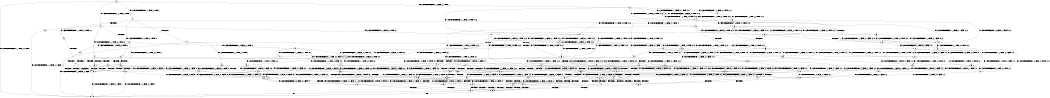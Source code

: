 digraph BCG {
size = "7, 10.5";
center = TRUE;
node [shape = circle];
0 [peripheries = 2];
0 -> 1 [label = "EX !0 !ATOMIC_EXCH_BRANCH (1, +1, TRUE, +0, 2, TRUE) !::"];
0 -> 2 [label = "EX !1 !ATOMIC_EXCH_BRANCH (2, +1, TRUE, +0, 2, TRUE) !::"];
0 -> 3 [label = "EX !2 !ATOMIC_EXCH_BRANCH (1, +0, FALSE, +0, 1, TRUE) !::"];
0 -> 4 [label = "EX !0 !ATOMIC_EXCH_BRANCH (1, +1, TRUE, +0, 2, TRUE) !::"];
2 -> 5 [label = "EX !0 !ATOMIC_EXCH_BRANCH (1, +1, TRUE, +0, 2, TRUE) !:0:1:"];
2 -> 6 [label = "TERMINATE !1"];
2 -> 7 [label = "EX !2 !ATOMIC_EXCH_BRANCH (1, +0, FALSE, +0, 1, TRUE) !:0:1:"];
2 -> 8 [label = "EX !0 !ATOMIC_EXCH_BRANCH (1, +1, TRUE, +0, 2, TRUE) !:0:1:"];
3 -> 9 [label = "EX !2 !ATOMIC_EXCH_BRANCH (1, +0, FALSE, +0, 1, TRUE) !:0:1:2:"];
3 -> 10 [label = "EX !1 !ATOMIC_EXCH_BRANCH (2, +1, TRUE, +0, 2, TRUE) !:0:1:2:"];
3 -> 11 [label = "EX !0 !ATOMIC_EXCH_BRANCH (1, +1, TRUE, +0, 2, TRUE) !:0:1:2:"];
3 -> 12 [label = "EX !2 !ATOMIC_EXCH_BRANCH (1, +0, FALSE, +0, 1, TRUE) !:0:1:2:"];
4 -> 13 [label = "TERMINATE !0"];
4 -> 14 [label = "TERMINATE !0"];
4 -> 15 [label = "EX !1 !ATOMIC_EXCH_BRANCH (2, +1, TRUE, +0, 2, TRUE) !:0:"];
4 -> 16 [label = "EX !2 !ATOMIC_EXCH_BRANCH (1, +0, FALSE, +0, 1, FALSE) !:0:"];
5 -> 17 [label = "TERMINATE !0"];
6 -> 18 [label = "EX !0 !ATOMIC_EXCH_BRANCH (1, +1, TRUE, +0, 2, TRUE) !:0:"];
6 -> 19 [label = "EX !2 !ATOMIC_EXCH_BRANCH (1, +0, FALSE, +0, 1, TRUE) !:0:"];
6 -> 20 [label = "EX !0 !ATOMIC_EXCH_BRANCH (1, +1, TRUE, +0, 2, TRUE) !:0:"];
7 -> 21 [label = "EX !2 !ATOMIC_EXCH_BRANCH (1, +0, FALSE, +0, 1, TRUE) !:0:1:2:"];
7 -> 22 [label = "TERMINATE !1"];
7 -> 23 [label = "EX !0 !ATOMIC_EXCH_BRANCH (1, +1, TRUE, +0, 2, TRUE) !:0:1:2:"];
7 -> 24 [label = "EX !2 !ATOMIC_EXCH_BRANCH (1, +0, FALSE, +0, 1, TRUE) !:0:1:2:"];
8 -> 17 [label = "TERMINATE !0"];
8 -> 25 [label = "TERMINATE !1"];
8 -> 26 [label = "TERMINATE !0"];
8 -> 27 [label = "EX !2 !ATOMIC_EXCH_BRANCH (1, +0, FALSE, +0, 1, FALSE) !:0:1:"];
9 -> 28 [label = "EX !0 !ATOMIC_EXCH_BRANCH (1, +1, TRUE, +0, 2, TRUE) !:0:1:2:"];
10 -> 21 [label = "EX !2 !ATOMIC_EXCH_BRANCH (1, +0, FALSE, +0, 1, TRUE) !:0:1:2:"];
10 -> 22 [label = "TERMINATE !1"];
10 -> 23 [label = "EX !0 !ATOMIC_EXCH_BRANCH (1, +1, TRUE, +0, 2, TRUE) !:0:1:2:"];
10 -> 24 [label = "EX !2 !ATOMIC_EXCH_BRANCH (1, +0, FALSE, +0, 1, TRUE) !:0:1:2:"];
11 -> 29 [label = "EX !2 !ATOMIC_EXCH_BRANCH (1, +0, FALSE, +0, 1, FALSE) !:0:1:2:"];
11 -> 30 [label = "TERMINATE !0"];
11 -> 31 [label = "EX !1 !ATOMIC_EXCH_BRANCH (2, +1, TRUE, +0, 2, TRUE) !:0:1:2:"];
11 -> 32 [label = "EX !2 !ATOMIC_EXCH_BRANCH (1, +0, FALSE, +0, 1, FALSE) !:0:1:2:"];
12 -> 28 [label = "EX !0 !ATOMIC_EXCH_BRANCH (1, +1, TRUE, +0, 2, TRUE) !:0:1:2:"];
12 -> 10 [label = "EX !1 !ATOMIC_EXCH_BRANCH (2, +1, TRUE, +0, 2, TRUE) !:0:1:2:"];
12 -> 11 [label = "EX !0 !ATOMIC_EXCH_BRANCH (1, +1, TRUE, +0, 2, TRUE) !:0:1:2:"];
12 -> 12 [label = "EX !2 !ATOMIC_EXCH_BRANCH (1, +0, FALSE, +0, 1, TRUE) !:0:1:2:"];
13 -> 1 [label = "EX !2 !ATOMIC_EXCH_BRANCH (1, +0, FALSE, +0, 1, FALSE) !::"];
14 -> 1 [label = "EX !2 !ATOMIC_EXCH_BRANCH (1, +0, FALSE, +0, 1, FALSE) !::"];
14 -> 33 [label = "EX !1 !ATOMIC_EXCH_BRANCH (2, +1, TRUE, +0, 2, TRUE) !::"];
14 -> 34 [label = "EX !2 !ATOMIC_EXCH_BRANCH (1, +0, FALSE, +0, 1, FALSE) !::"];
15 -> 17 [label = "TERMINATE !0"];
15 -> 25 [label = "TERMINATE !1"];
15 -> 26 [label = "TERMINATE !0"];
15 -> 27 [label = "EX !2 !ATOMIC_EXCH_BRANCH (1, +0, FALSE, +0, 1, FALSE) !:0:1:"];
16 -> 35 [label = "EX !2 !ATOMIC_EXCH_BRANCH (2, +0, FALSE, +0, 1, TRUE) !:0:1:2:"];
16 -> 36 [label = "TERMINATE !0"];
16 -> 37 [label = "EX !1 !ATOMIC_EXCH_BRANCH (2, +1, TRUE, +0, 2, TRUE) !:0:1:2:"];
16 -> 38 [label = "EX !2 !ATOMIC_EXCH_BRANCH (2, +0, FALSE, +0, 1, TRUE) !:0:1:2:"];
17 -> 39 [label = "TERMINATE !1"];
18 -> 39 [label = "TERMINATE !0"];
19 -> 40 [label = "EX !2 !ATOMIC_EXCH_BRANCH (1, +0, FALSE, +0, 1, TRUE) !:0:2:"];
19 -> 41 [label = "EX !0 !ATOMIC_EXCH_BRANCH (1, +1, TRUE, +0, 2, TRUE) !:0:2:"];
19 -> 42 [label = "EX !2 !ATOMIC_EXCH_BRANCH (1, +0, FALSE, +0, 1, TRUE) !:0:2:"];
20 -> 39 [label = "TERMINATE !0"];
20 -> 43 [label = "TERMINATE !0"];
20 -> 44 [label = "EX !2 !ATOMIC_EXCH_BRANCH (1, +0, FALSE, +0, 1, FALSE) !:0:"];
21 -> 45 [label = "EX !0 !ATOMIC_EXCH_BRANCH (1, +1, TRUE, +0, 2, TRUE) !:0:1:2:"];
22 -> 40 [label = "EX !2 !ATOMIC_EXCH_BRANCH (1, +0, FALSE, +0, 1, TRUE) !:0:2:"];
22 -> 41 [label = "EX !0 !ATOMIC_EXCH_BRANCH (1, +1, TRUE, +0, 2, TRUE) !:0:2:"];
22 -> 42 [label = "EX !2 !ATOMIC_EXCH_BRANCH (1, +0, FALSE, +0, 1, TRUE) !:0:2:"];
23 -> 46 [label = "EX !2 !ATOMIC_EXCH_BRANCH (1, +0, FALSE, +0, 1, FALSE) !:0:1:2:"];
23 -> 47 [label = "TERMINATE !1"];
23 -> 48 [label = "TERMINATE !0"];
23 -> 49 [label = "EX !2 !ATOMIC_EXCH_BRANCH (1, +0, FALSE, +0, 1, FALSE) !:0:1:2:"];
24 -> 45 [label = "EX !0 !ATOMIC_EXCH_BRANCH (1, +1, TRUE, +0, 2, TRUE) !:0:1:2:"];
24 -> 22 [label = "TERMINATE !1"];
24 -> 23 [label = "EX !0 !ATOMIC_EXCH_BRANCH (1, +1, TRUE, +0, 2, TRUE) !:0:1:2:"];
24 -> 24 [label = "EX !2 !ATOMIC_EXCH_BRANCH (1, +0, FALSE, +0, 1, TRUE) !:0:1:2:"];
25 -> 39 [label = "TERMINATE !0"];
25 -> 43 [label = "TERMINATE !0"];
25 -> 44 [label = "EX !2 !ATOMIC_EXCH_BRANCH (1, +0, FALSE, +0, 1, FALSE) !:0:"];
26 -> 39 [label = "TERMINATE !1"];
26 -> 43 [label = "TERMINATE !1"];
26 -> 50 [label = "EX !2 !ATOMIC_EXCH_BRANCH (1, +0, FALSE, +0, 1, FALSE) !:1:"];
27 -> 51 [label = "EX !2 !ATOMIC_EXCH_BRANCH (2, +0, FALSE, +0, 1, FALSE) !:0:1:2:"];
27 -> 52 [label = "TERMINATE !1"];
27 -> 53 [label = "TERMINATE !0"];
27 -> 54 [label = "EX !2 !ATOMIC_EXCH_BRANCH (2, +0, FALSE, +0, 1, FALSE) !:0:1:2:"];
28 -> 29 [label = "EX !2 !ATOMIC_EXCH_BRANCH (1, +0, FALSE, +0, 1, FALSE) !:0:1:2:"];
29 -> 55 [label = "EX !1 !ATOMIC_EXCH_BRANCH (2, +1, TRUE, +0, 2, TRUE) !:0:1:2:"];
30 -> 56 [label = "EX !2 !ATOMIC_EXCH_BRANCH (1, +0, FALSE, +0, 1, FALSE) !:1:2:"];
30 -> 57 [label = "EX !1 !ATOMIC_EXCH_BRANCH (2, +1, TRUE, +0, 2, TRUE) !:1:2:"];
30 -> 58 [label = "EX !2 !ATOMIC_EXCH_BRANCH (1, +0, FALSE, +0, 1, FALSE) !:1:2:"];
31 -> 46 [label = "EX !2 !ATOMIC_EXCH_BRANCH (1, +0, FALSE, +0, 1, FALSE) !:0:1:2:"];
31 -> 47 [label = "TERMINATE !1"];
31 -> 48 [label = "TERMINATE !0"];
31 -> 49 [label = "EX !2 !ATOMIC_EXCH_BRANCH (1, +0, FALSE, +0, 1, FALSE) !:0:1:2:"];
32 -> 55 [label = "EX !1 !ATOMIC_EXCH_BRANCH (2, +1, TRUE, +0, 2, TRUE) !:0:1:2:"];
32 -> 36 [label = "TERMINATE !0"];
32 -> 37 [label = "EX !1 !ATOMIC_EXCH_BRANCH (2, +1, TRUE, +0, 2, TRUE) !:0:1:2:"];
32 -> 38 [label = "EX !2 !ATOMIC_EXCH_BRANCH (2, +0, FALSE, +0, 1, TRUE) !:0:1:2:"];
33 -> 39 [label = "TERMINATE !1"];
33 -> 43 [label = "TERMINATE !1"];
33 -> 50 [label = "EX !2 !ATOMIC_EXCH_BRANCH (1, +0, FALSE, +0, 1, FALSE) !:1:"];
34 -> 59 [label = "EX !2 !ATOMIC_EXCH_BRANCH (2, +0, FALSE, +0, 1, TRUE) !:1:2:"];
34 -> 60 [label = "EX !1 !ATOMIC_EXCH_BRANCH (2, +1, TRUE, +0, 2, TRUE) !:1:2:"];
34 -> 61 [label = "EX !2 !ATOMIC_EXCH_BRANCH (2, +0, FALSE, +0, 1, TRUE) !:1:2:"];
35 -> 29 [label = "EX !2 !ATOMIC_EXCH_BRANCH (1, +0, FALSE, +0, 1, FALSE) !:0:1:2:"];
36 -> 59 [label = "EX !2 !ATOMIC_EXCH_BRANCH (2, +0, FALSE, +0, 1, TRUE) !:1:2:"];
36 -> 60 [label = "EX !1 !ATOMIC_EXCH_BRANCH (2, +1, TRUE, +0, 2, TRUE) !:1:2:"];
36 -> 61 [label = "EX !2 !ATOMIC_EXCH_BRANCH (2, +0, FALSE, +0, 1, TRUE) !:1:2:"];
37 -> 51 [label = "EX !2 !ATOMIC_EXCH_BRANCH (2, +0, FALSE, +0, 1, FALSE) !:0:1:2:"];
37 -> 52 [label = "TERMINATE !1"];
37 -> 53 [label = "TERMINATE !0"];
37 -> 54 [label = "EX !2 !ATOMIC_EXCH_BRANCH (2, +0, FALSE, +0, 1, FALSE) !:0:1:2:"];
38 -> 29 [label = "EX !2 !ATOMIC_EXCH_BRANCH (1, +0, FALSE, +0, 1, FALSE) !:0:1:2:"];
38 -> 30 [label = "TERMINATE !0"];
38 -> 31 [label = "EX !1 !ATOMIC_EXCH_BRANCH (2, +1, TRUE, +0, 2, TRUE) !:0:1:2:"];
38 -> 32 [label = "EX !2 !ATOMIC_EXCH_BRANCH (1, +0, FALSE, +0, 1, FALSE) !:0:1:2:"];
39 -> 1 [label = "EX !2 !ATOMIC_EXCH_BRANCH (1, +0, FALSE, +0, 1, FALSE) !::"];
40 -> 62 [label = "EX !0 !ATOMIC_EXCH_BRANCH (1, +1, TRUE, +0, 2, TRUE) !:0:2:"];
41 -> 63 [label = "EX !2 !ATOMIC_EXCH_BRANCH (1, +0, FALSE, +0, 1, FALSE) !:0:2:"];
41 -> 64 [label = "TERMINATE !0"];
41 -> 65 [label = "EX !2 !ATOMIC_EXCH_BRANCH (1, +0, FALSE, +0, 1, FALSE) !:0:2:"];
42 -> 62 [label = "EX !0 !ATOMIC_EXCH_BRANCH (1, +1, TRUE, +0, 2, TRUE) !:0:2:"];
42 -> 41 [label = "EX !0 !ATOMIC_EXCH_BRANCH (1, +1, TRUE, +0, 2, TRUE) !:0:2:"];
42 -> 42 [label = "EX !2 !ATOMIC_EXCH_BRANCH (1, +0, FALSE, +0, 1, TRUE) !:0:2:"];
43 -> 1 [label = "EX !2 !ATOMIC_EXCH_BRANCH (1, +0, FALSE, +0, 1, FALSE) !::"];
43 -> 66 [label = "EX !2 !ATOMIC_EXCH_BRANCH (1, +0, FALSE, +0, 1, FALSE) !::"];
44 -> 67 [label = "EX !2 !ATOMIC_EXCH_BRANCH (2, +0, FALSE, +0, 1, FALSE) !:0:2:"];
44 -> 68 [label = "TERMINATE !0"];
44 -> 69 [label = "EX !2 !ATOMIC_EXCH_BRANCH (2, +0, FALSE, +0, 1, FALSE) !:0:2:"];
45 -> 46 [label = "EX !2 !ATOMIC_EXCH_BRANCH (1, +0, FALSE, +0, 1, FALSE) !:0:1:2:"];
46 -> 51 [label = "EX !2 !ATOMIC_EXCH_BRANCH (2, +0, FALSE, +0, 1, FALSE) !:0:1:2:"];
47 -> 63 [label = "EX !2 !ATOMIC_EXCH_BRANCH (1, +0, FALSE, +0, 1, FALSE) !:0:2:"];
47 -> 64 [label = "TERMINATE !0"];
47 -> 65 [label = "EX !2 !ATOMIC_EXCH_BRANCH (1, +0, FALSE, +0, 1, FALSE) !:0:2:"];
48 -> 70 [label = "EX !2 !ATOMIC_EXCH_BRANCH (1, +0, FALSE, +0, 1, FALSE) !:1:2:"];
48 -> 64 [label = "TERMINATE !1"];
48 -> 71 [label = "EX !2 !ATOMIC_EXCH_BRANCH (1, +0, FALSE, +0, 1, FALSE) !:1:2:"];
49 -> 51 [label = "EX !2 !ATOMIC_EXCH_BRANCH (2, +0, FALSE, +0, 1, FALSE) !:0:1:2:"];
49 -> 52 [label = "TERMINATE !1"];
49 -> 53 [label = "TERMINATE !0"];
49 -> 54 [label = "EX !2 !ATOMIC_EXCH_BRANCH (2, +0, FALSE, +0, 1, FALSE) !:0:1:2:"];
50 -> 72 [label = "EX !2 !ATOMIC_EXCH_BRANCH (2, +0, FALSE, +0, 1, FALSE) !:1:2:"];
50 -> 68 [label = "TERMINATE !1"];
50 -> 73 [label = "EX !2 !ATOMIC_EXCH_BRANCH (2, +0, FALSE, +0, 1, FALSE) !:1:2:"];
51 -> 74 [label = "TERMINATE !0"];
52 -> 67 [label = "EX !2 !ATOMIC_EXCH_BRANCH (2, +0, FALSE, +0, 1, FALSE) !:0:2:"];
52 -> 68 [label = "TERMINATE !0"];
52 -> 69 [label = "EX !2 !ATOMIC_EXCH_BRANCH (2, +0, FALSE, +0, 1, FALSE) !:0:2:"];
53 -> 72 [label = "EX !2 !ATOMIC_EXCH_BRANCH (2, +0, FALSE, +0, 1, FALSE) !:1:2:"];
53 -> 68 [label = "TERMINATE !1"];
53 -> 73 [label = "EX !2 !ATOMIC_EXCH_BRANCH (2, +0, FALSE, +0, 1, FALSE) !:1:2:"];
54 -> 74 [label = "TERMINATE !0"];
54 -> 75 [label = "TERMINATE !1"];
54 -> 76 [label = "TERMINATE !2"];
54 -> 77 [label = "TERMINATE !0"];
55 -> 51 [label = "EX !2 !ATOMIC_EXCH_BRANCH (2, +0, FALSE, +0, 1, FALSE) !:0:1:2:"];
56 -> 78 [label = "EX !1 !ATOMIC_EXCH_BRANCH (2, +1, TRUE, +0, 2, TRUE) !:1:2:"];
57 -> 70 [label = "EX !2 !ATOMIC_EXCH_BRANCH (1, +0, FALSE, +0, 1, FALSE) !:1:2:"];
57 -> 64 [label = "TERMINATE !1"];
57 -> 71 [label = "EX !2 !ATOMIC_EXCH_BRANCH (1, +0, FALSE, +0, 1, FALSE) !:1:2:"];
58 -> 78 [label = "EX !1 !ATOMIC_EXCH_BRANCH (2, +1, TRUE, +0, 2, TRUE) !:1:2:"];
58 -> 60 [label = "EX !1 !ATOMIC_EXCH_BRANCH (2, +1, TRUE, +0, 2, TRUE) !:1:2:"];
58 -> 61 [label = "EX !2 !ATOMIC_EXCH_BRANCH (2, +0, FALSE, +0, 1, TRUE) !:1:2:"];
59 -> 56 [label = "EX !2 !ATOMIC_EXCH_BRANCH (1, +0, FALSE, +0, 1, FALSE) !:1:2:"];
60 -> 72 [label = "EX !2 !ATOMIC_EXCH_BRANCH (2, +0, FALSE, +0, 1, FALSE) !:1:2:"];
60 -> 68 [label = "TERMINATE !1"];
60 -> 73 [label = "EX !2 !ATOMIC_EXCH_BRANCH (2, +0, FALSE, +0, 1, FALSE) !:1:2:"];
61 -> 56 [label = "EX !2 !ATOMIC_EXCH_BRANCH (1, +0, FALSE, +0, 1, FALSE) !:1:2:"];
61 -> 57 [label = "EX !1 !ATOMIC_EXCH_BRANCH (2, +1, TRUE, +0, 2, TRUE) !:1:2:"];
61 -> 58 [label = "EX !2 !ATOMIC_EXCH_BRANCH (1, +0, FALSE, +0, 1, FALSE) !:1:2:"];
62 -> 63 [label = "EX !2 !ATOMIC_EXCH_BRANCH (1, +0, FALSE, +0, 1, FALSE) !:0:2:"];
63 -> 67 [label = "EX !2 !ATOMIC_EXCH_BRANCH (2, +0, FALSE, +0, 1, FALSE) !:0:2:"];
64 -> 79 [label = "EX !2 !ATOMIC_EXCH_BRANCH (1, +0, FALSE, +0, 1, FALSE) !:2:"];
64 -> 80 [label = "EX !2 !ATOMIC_EXCH_BRANCH (1, +0, FALSE, +0, 1, FALSE) !:2:"];
65 -> 67 [label = "EX !2 !ATOMIC_EXCH_BRANCH (2, +0, FALSE, +0, 1, FALSE) !:0:2:"];
65 -> 68 [label = "TERMINATE !0"];
65 -> 69 [label = "EX !2 !ATOMIC_EXCH_BRANCH (2, +0, FALSE, +0, 1, FALSE) !:0:2:"];
66 -> 81 [label = "EX !2 !ATOMIC_EXCH_BRANCH (2, +0, FALSE, +0, 1, FALSE) !:2:"];
66 -> 82 [label = "EX !2 !ATOMIC_EXCH_BRANCH (2, +0, FALSE, +0, 1, FALSE) !:2:"];
67 -> 83 [label = "TERMINATE !0"];
68 -> 81 [label = "EX !2 !ATOMIC_EXCH_BRANCH (2, +0, FALSE, +0, 1, FALSE) !:2:"];
68 -> 82 [label = "EX !2 !ATOMIC_EXCH_BRANCH (2, +0, FALSE, +0, 1, FALSE) !:2:"];
69 -> 83 [label = "TERMINATE !0"];
69 -> 84 [label = "TERMINATE !2"];
69 -> 85 [label = "TERMINATE !0"];
70 -> 72 [label = "EX !2 !ATOMIC_EXCH_BRANCH (2, +0, FALSE, +0, 1, FALSE) !:1:2:"];
71 -> 72 [label = "EX !2 !ATOMIC_EXCH_BRANCH (2, +0, FALSE, +0, 1, FALSE) !:1:2:"];
71 -> 68 [label = "TERMINATE !1"];
71 -> 73 [label = "EX !2 !ATOMIC_EXCH_BRANCH (2, +0, FALSE, +0, 1, FALSE) !:1:2:"];
72 -> 86 [label = "TERMINATE !2"];
73 -> 86 [label = "TERMINATE !2"];
73 -> 85 [label = "TERMINATE !1"];
73 -> 87 [label = "TERMINATE !2"];
74 -> 86 [label = "TERMINATE !2"];
75 -> 83 [label = "TERMINATE !0"];
75 -> 84 [label = "TERMINATE !2"];
75 -> 85 [label = "TERMINATE !0"];
76 -> 86 [label = "TERMINATE !0"];
76 -> 84 [label = "TERMINATE !1"];
76 -> 87 [label = "TERMINATE !0"];
77 -> 86 [label = "TERMINATE !2"];
77 -> 85 [label = "TERMINATE !1"];
77 -> 87 [label = "TERMINATE !2"];
78 -> 72 [label = "EX !2 !ATOMIC_EXCH_BRANCH (2, +0, FALSE, +0, 1, FALSE) !:1:2:"];
79 -> 81 [label = "EX !2 !ATOMIC_EXCH_BRANCH (2, +0, FALSE, +0, 1, FALSE) !:2:"];
80 -> 81 [label = "EX !2 !ATOMIC_EXCH_BRANCH (2, +0, FALSE, +0, 1, FALSE) !:2:"];
80 -> 82 [label = "EX !2 !ATOMIC_EXCH_BRANCH (2, +0, FALSE, +0, 1, FALSE) !:2:"];
81 -> 88 [label = "TERMINATE !2"];
82 -> 88 [label = "TERMINATE !2"];
82 -> 89 [label = "TERMINATE !2"];
83 -> 88 [label = "TERMINATE !2"];
84 -> 88 [label = "TERMINATE !0"];
84 -> 89 [label = "TERMINATE !0"];
85 -> 88 [label = "TERMINATE !2"];
85 -> 89 [label = "TERMINATE !2"];
86 -> 88 [label = "TERMINATE !1"];
87 -> 88 [label = "TERMINATE !1"];
87 -> 89 [label = "TERMINATE !1"];
88 -> 1 [label = "exit"];
89 -> 1 [label = "exit"];
}

